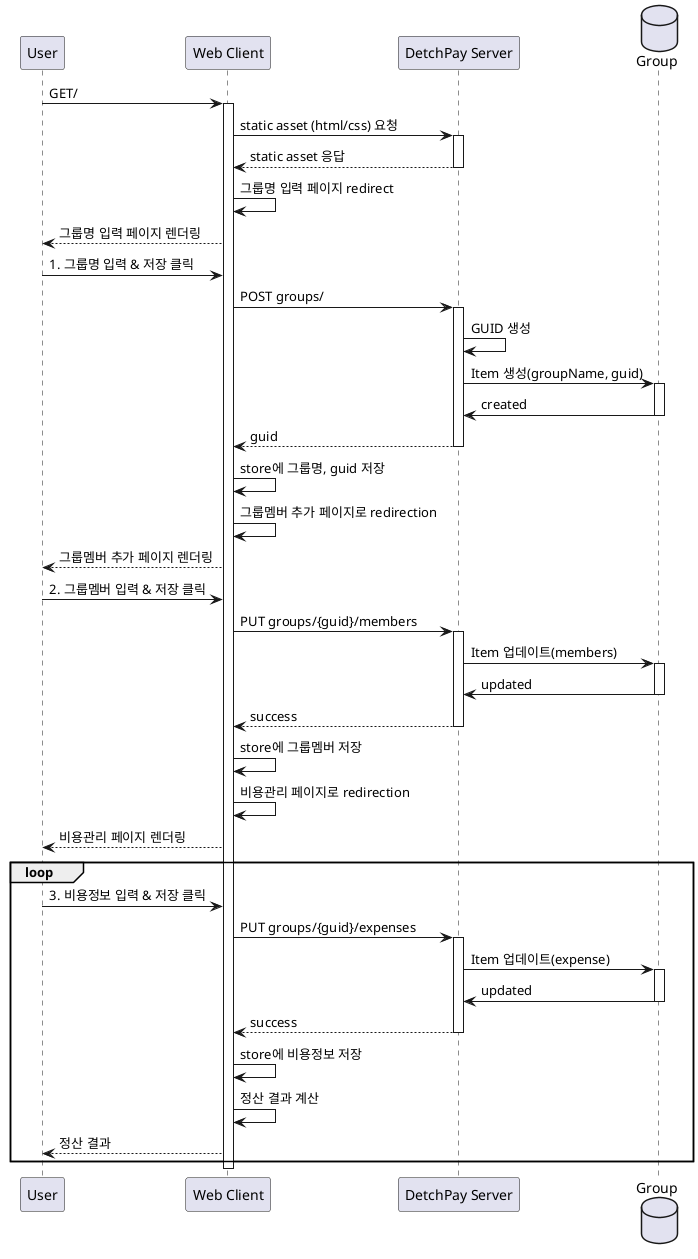 @startuml
participant User
participant "Web Client" as C
participant "DetchPay Server" as S
database "Group" as db

User -> C : GET/

activate C
C -> S : static asset (html/css) 요청

activate S
S --> C : static asset 응답
deactivate S

C -> C : 그룹명 입력 페이지 redirect
C --> User : 그룹명 입력 페이지 렌더링

User -> C : 1. 그룹명 입력 & 저장 클릭
C -> S : POST groups/

activate S
S -> S : GUID 생성
S -> db : Item 생성(groupName, guid)
activate db
db -> S : created
deactivate db
S --> C : guid
deactivate S

C -> C : store에 그룹명, guid 저장
C -> C : 그룹멤버 추가 페이지로 redirection

C --> User : 그룹멤버 추가 페이지 렌더링

User -> C : 2. 그룹멤버 입력 & 저장 클릭
C -> S : PUT groups/{guid}/members

activate S
S -> db : Item 업데이트(members)
activate db
db -> S : updated
deactivate db
S --> C : success
deactivate S

C -> C : store에 그룹멤버 저장

C -> C : 비용관리 페이지로 redirection
C --> User : 비용관리 페이지 렌더링
loop
    User -> C : 3. 비용정보 입력 & 저장 클릭
    C -> S : PUT groups/{guid}/expenses
    activate S
    S -> db : Item 업데이트(expense)
    activate db
    db -> S : updated
    deactivate db
    S --> C : success
    deactivate S

    C -> C : store에 비용정보 저장
    C -> C : 정산 결과 계산
    C --> User : 정산 결과 
end
deactivate C

@enduml
